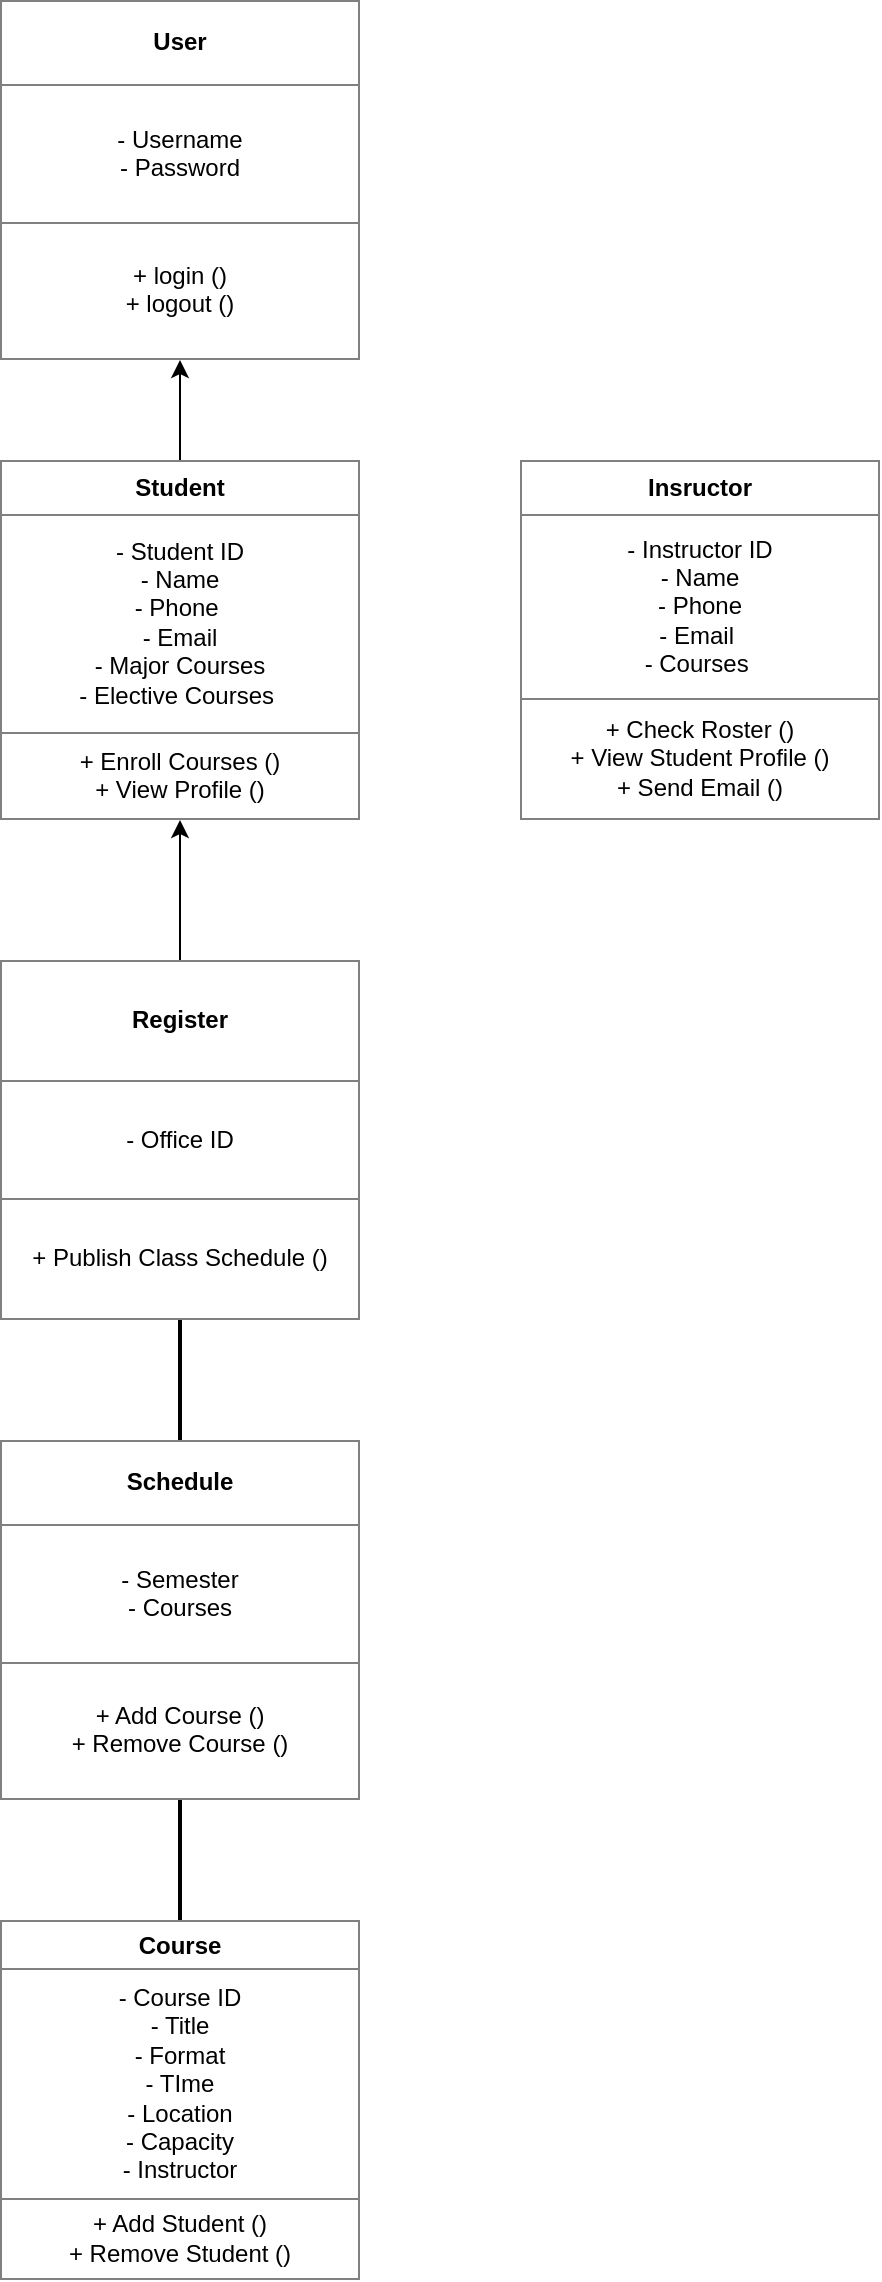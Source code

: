 <mxfile version="25.0.1">
  <diagram name="Page-1" id="2xTRyfgiaHQg2J52S37-">
    <mxGraphModel dx="1666" dy="1010" grid="1" gridSize="10" guides="1" tooltips="1" connect="1" arrows="1" fold="1" page="1" pageScale="1" pageWidth="850" pageHeight="1100" math="0" shadow="0">
      <root>
        <mxCell id="0" />
        <mxCell id="1" parent="0" />
        <mxCell id="D_RuMblyQsoX9Xt6B0gI-15" value="&lt;table border=&quot;1&quot; width=&quot;100%&quot; height=&quot;100%&quot; cellpadding=&quot;4&quot; style=&quot;width:100%;height:100%;border-collapse:collapse;&quot;&gt;&lt;tbody&gt;&lt;tr&gt;&lt;th align=&quot;center&quot;&gt;User&lt;/th&gt;&lt;/tr&gt;&lt;tr&gt;&lt;td align=&quot;center&quot;&gt;- Username&lt;br&gt;- Password&lt;/td&gt;&lt;/tr&gt;&lt;tr&gt;&lt;td align=&quot;center&quot;&gt;+ login ()&lt;br&gt;+ logout ()&lt;/td&gt;&lt;/tr&gt;&lt;/tbody&gt;&lt;/table&gt;" style="text;html=1;whiteSpace=wrap;strokeColor=none;fillColor=none;overflow=fill;" vertex="1" parent="1">
          <mxGeometry x="20" y="10" width="180" height="180" as="geometry" />
        </mxCell>
        <mxCell id="D_RuMblyQsoX9Xt6B0gI-22" style="edgeStyle=none;rounded=0;orthogonalLoop=1;jettySize=auto;html=1;exitX=0.5;exitY=0;exitDx=0;exitDy=0;entryX=0.5;entryY=1;entryDx=0;entryDy=0;" edge="1" parent="1" source="D_RuMblyQsoX9Xt6B0gI-16" target="D_RuMblyQsoX9Xt6B0gI-15">
          <mxGeometry relative="1" as="geometry" />
        </mxCell>
        <mxCell id="D_RuMblyQsoX9Xt6B0gI-16" value="&lt;table border=&quot;1&quot; width=&quot;100%&quot; height=&quot;100%&quot; cellpadding=&quot;4&quot; style=&quot;width:100%;height:100%;border-collapse:collapse;&quot;&gt;&lt;tbody&gt;&lt;tr&gt;&lt;th align=&quot;center&quot;&gt;Student&lt;/th&gt;&lt;/tr&gt;&lt;tr&gt;&lt;td align=&quot;center&quot;&gt;- Student ID&lt;br&gt;- Name&lt;br&gt;- Phone&amp;nbsp;&lt;br&gt;- Email&lt;br&gt;- Major Courses&lt;br&gt;- Elective Courses&amp;nbsp;&lt;/td&gt;&lt;/tr&gt;&lt;tr&gt;&lt;td align=&quot;center&quot;&gt;+ Enroll Courses ()&lt;br&gt;+ View Profile ()&lt;/td&gt;&lt;/tr&gt;&lt;/tbody&gt;&lt;/table&gt;" style="text;html=1;whiteSpace=wrap;strokeColor=none;fillColor=none;overflow=fill;" vertex="1" parent="1">
          <mxGeometry x="20" y="240" width="180" height="180" as="geometry" />
        </mxCell>
        <mxCell id="D_RuMblyQsoX9Xt6B0gI-17" value="&lt;table border=&quot;1&quot; width=&quot;100%&quot; height=&quot;100%&quot; cellpadding=&quot;4&quot; style=&quot;width:100%;height:100%;border-collapse:collapse;&quot;&gt;&lt;tbody&gt;&lt;tr&gt;&lt;th align=&quot;center&quot;&gt;&lt;b&gt;Insructor&lt;/b&gt;&lt;/th&gt;&lt;/tr&gt;&lt;tr&gt;&lt;td align=&quot;center&quot;&gt;- Instructor ID&lt;br&gt;- Name&lt;br&gt;- Phone&lt;br&gt;- Email&amp;nbsp;&lt;br&gt;- Courses&amp;nbsp;&lt;/td&gt;&lt;/tr&gt;&lt;tr&gt;&lt;td align=&quot;center&quot;&gt;+ Check Roster ()&lt;br&gt;+ View Student Profile ()&lt;br&gt;+ Send Email ()&lt;/td&gt;&lt;/tr&gt;&lt;/tbody&gt;&lt;/table&gt;" style="text;html=1;whiteSpace=wrap;strokeColor=none;fillColor=none;overflow=fill;" vertex="1" parent="1">
          <mxGeometry x="280" y="240" width="180" height="180" as="geometry" />
        </mxCell>
        <mxCell id="D_RuMblyQsoX9Xt6B0gI-23" style="edgeStyle=orthogonalEdgeStyle;rounded=0;orthogonalLoop=1;jettySize=auto;html=1;exitX=0.5;exitY=0;exitDx=0;exitDy=0;entryX=0.5;entryY=1;entryDx=0;entryDy=0;" edge="1" parent="1" source="D_RuMblyQsoX9Xt6B0gI-18" target="D_RuMblyQsoX9Xt6B0gI-16">
          <mxGeometry relative="1" as="geometry" />
        </mxCell>
        <mxCell id="D_RuMblyQsoX9Xt6B0gI-18" value="&lt;table border=&quot;1&quot; width=&quot;100%&quot; height=&quot;100%&quot; cellpadding=&quot;4&quot; style=&quot;width:100%;height:100%;border-collapse:collapse;&quot;&gt;&lt;tbody&gt;&lt;tr&gt;&lt;th align=&quot;center&quot;&gt;Register&lt;/th&gt;&lt;/tr&gt;&lt;tr&gt;&lt;td align=&quot;center&quot;&gt;- Office ID&lt;/td&gt;&lt;/tr&gt;&lt;tr&gt;&lt;td align=&quot;center&quot;&gt;+ Publish Class Schedule ()&lt;/td&gt;&lt;/tr&gt;&lt;/tbody&gt;&lt;/table&gt;" style="text;html=1;whiteSpace=wrap;strokeColor=none;fillColor=none;overflow=fill;" vertex="1" parent="1">
          <mxGeometry x="20" y="490" width="180" height="180" as="geometry" />
        </mxCell>
        <mxCell id="D_RuMblyQsoX9Xt6B0gI-19" value="&lt;table border=&quot;1&quot; width=&quot;100%&quot; height=&quot;100%&quot; cellpadding=&quot;4&quot; style=&quot;width:100%;height:100%;border-collapse:collapse;&quot;&gt;&lt;tbody&gt;&lt;tr&gt;&lt;th align=&quot;center&quot;&gt;&lt;b&gt;Schedule&lt;/b&gt;&lt;/th&gt;&lt;/tr&gt;&lt;tr&gt;&lt;td align=&quot;center&quot;&gt;- Semester&lt;br&gt;- Courses&lt;/td&gt;&lt;/tr&gt;&lt;tr&gt;&lt;td align=&quot;center&quot;&gt;+ Add Course ()&lt;br&gt;+ Remove Course ()&lt;/td&gt;&lt;/tr&gt;&lt;/tbody&gt;&lt;/table&gt;" style="text;html=1;whiteSpace=wrap;strokeColor=none;fillColor=none;overflow=fill;" vertex="1" parent="1">
          <mxGeometry x="20" y="730" width="180" height="180" as="geometry" />
        </mxCell>
        <mxCell id="D_RuMblyQsoX9Xt6B0gI-20" value="&lt;table border=&quot;1&quot; width=&quot;100%&quot; height=&quot;100%&quot; cellpadding=&quot;4&quot; style=&quot;width:100%;height:100%;border-collapse:collapse;&quot;&gt;&lt;tbody&gt;&lt;tr&gt;&lt;th align=&quot;center&quot;&gt;&lt;b&gt;Course&lt;/b&gt;&lt;/th&gt;&lt;/tr&gt;&lt;tr&gt;&lt;td align=&quot;center&quot;&gt;- Course ID&lt;br&gt;- Title&lt;br&gt;- Format&lt;br&gt;- TIme&lt;br&gt;- Location&lt;br&gt;- Capacity&lt;br&gt;- Instructor&lt;/td&gt;&lt;/tr&gt;&lt;tr&gt;&lt;td align=&quot;center&quot;&gt;+ Add Student ()&lt;br&gt;+ Remove Student ()&lt;/td&gt;&lt;/tr&gt;&lt;/tbody&gt;&lt;/table&gt;" style="text;html=1;whiteSpace=wrap;strokeColor=none;fillColor=none;overflow=fill;" vertex="1" parent="1">
          <mxGeometry x="20" y="970" width="180" height="180" as="geometry" />
        </mxCell>
        <mxCell id="D_RuMblyQsoX9Xt6B0gI-26" value="" style="line;strokeWidth=2;direction=south;html=1;" vertex="1" parent="1">
          <mxGeometry x="105" y="670" width="10" height="60" as="geometry" />
        </mxCell>
        <mxCell id="D_RuMblyQsoX9Xt6B0gI-27" value="" style="line;strokeWidth=2;direction=south;html=1;" vertex="1" parent="1">
          <mxGeometry x="105" y="910" width="10" height="60" as="geometry" />
        </mxCell>
      </root>
    </mxGraphModel>
  </diagram>
</mxfile>
